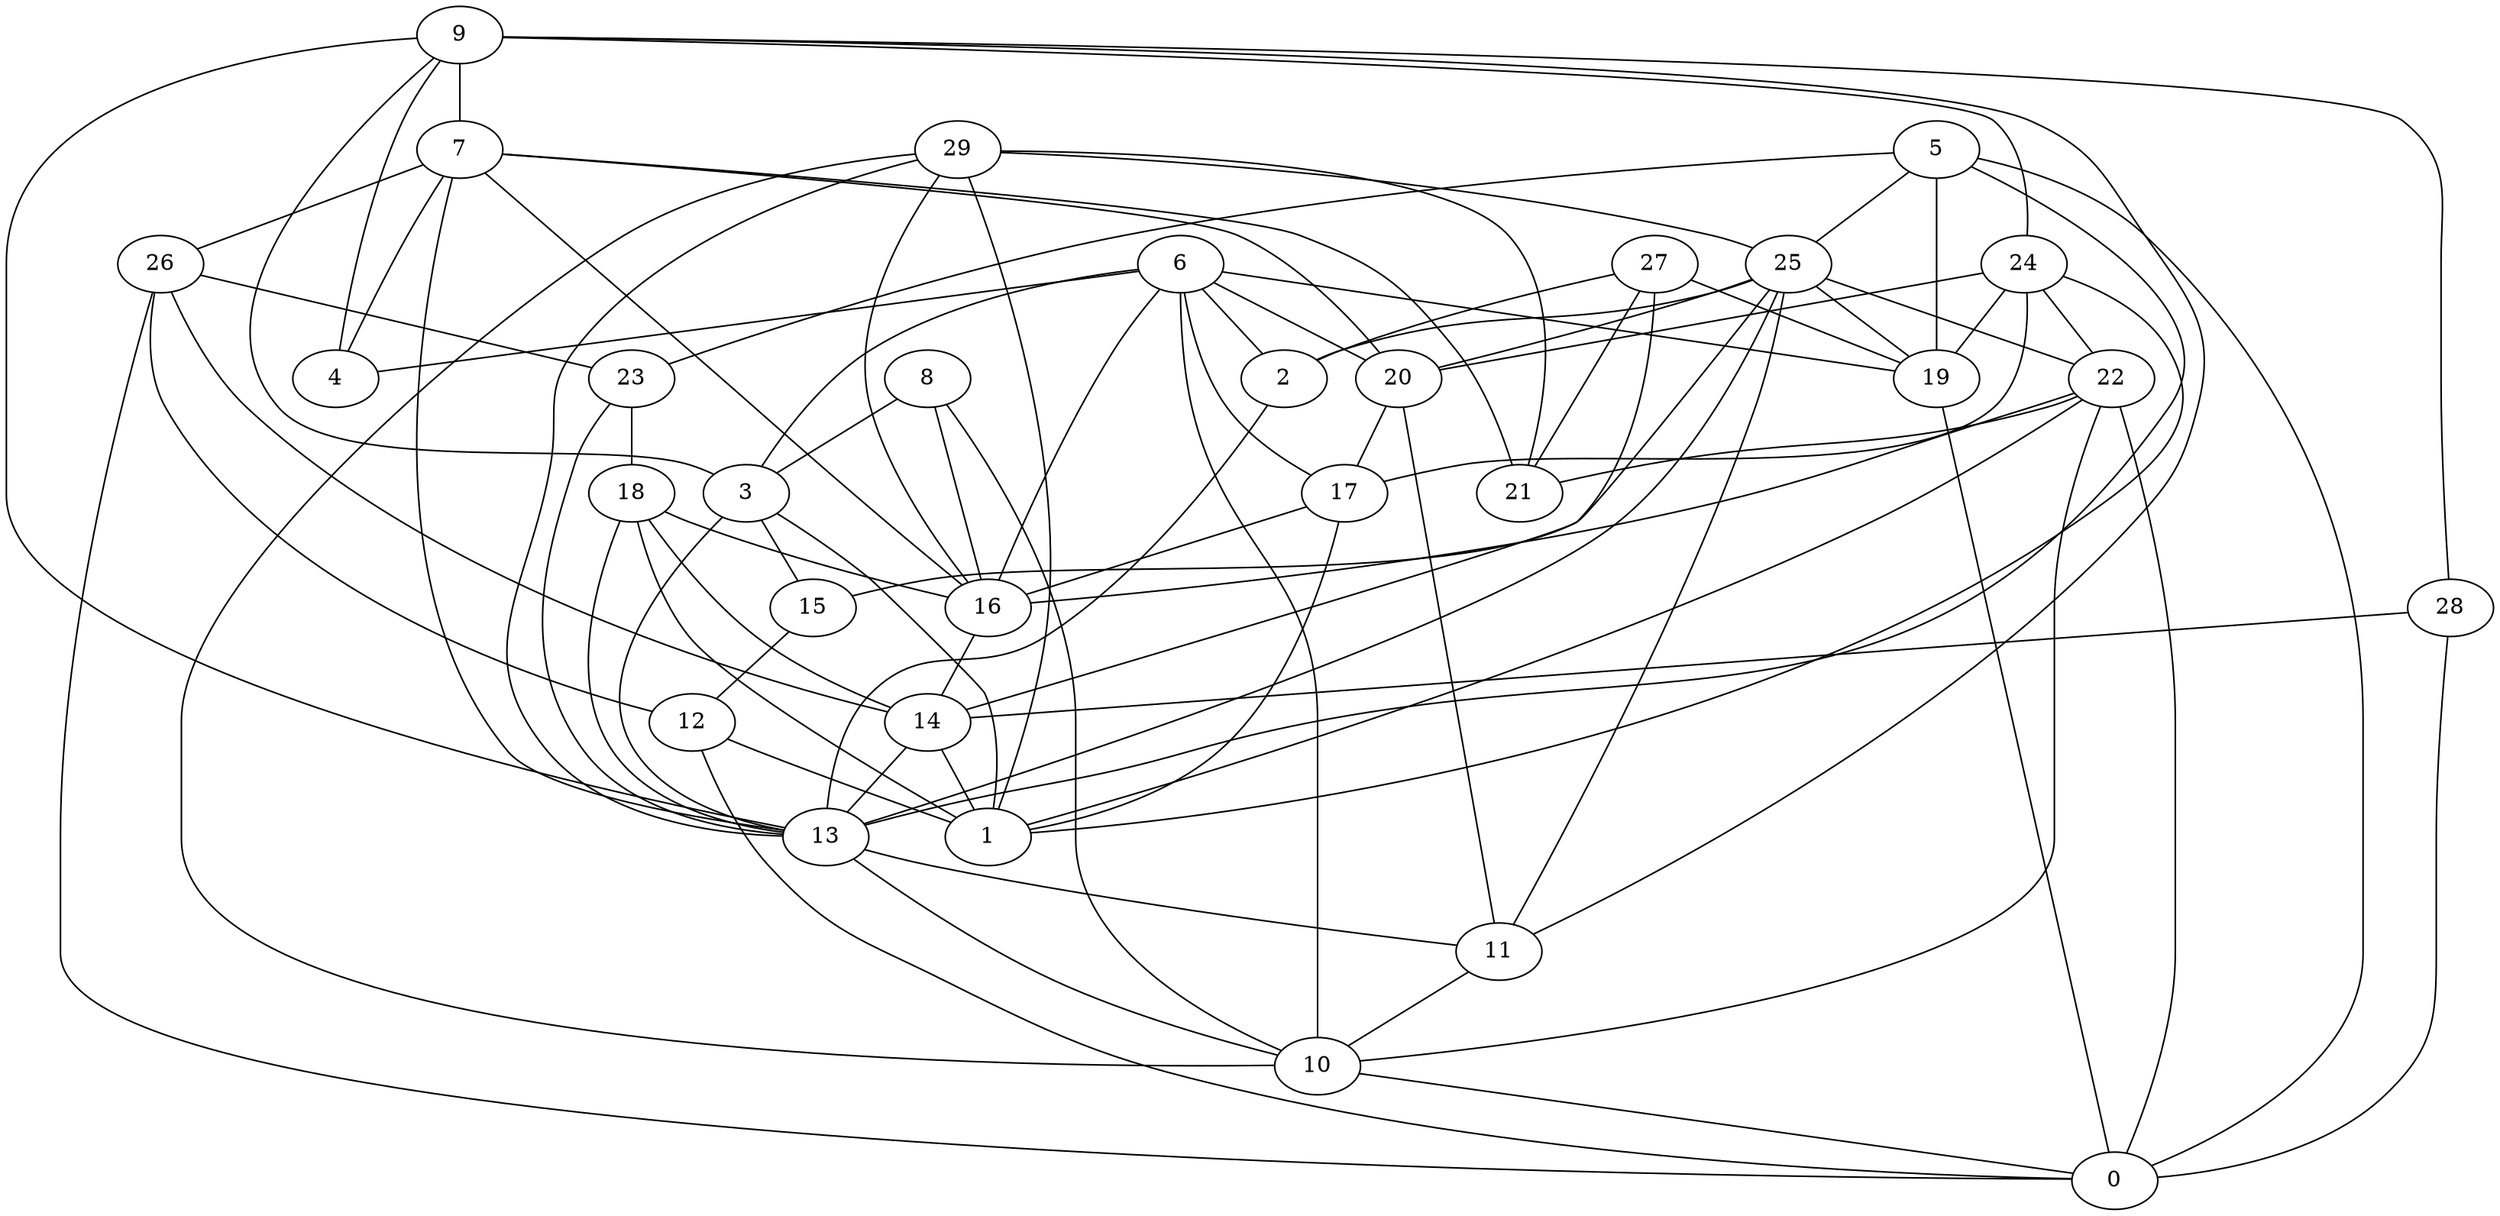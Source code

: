 digraph GG_graph {

subgraph G_graph {
edge [color = black]
"11" -> "10" [dir = none]
"18" -> "16" [dir = none]
"18" -> "14" [dir = none]
"18" -> "1" [dir = none]
"18" -> "13" [dir = none]
"24" -> "22" [dir = none]
"24" -> "17" [dir = none]
"24" -> "1" [dir = none]
"24" -> "19" [dir = none]
"24" -> "20" [dir = none]
"12" -> "1" [dir = none]
"12" -> "0" [dir = none]
"9" -> "28" [dir = none]
"9" -> "4" [dir = none]
"9" -> "3" [dir = none]
"9" -> "13" [dir = none]
"9" -> "7" [dir = none]
"9" -> "11" [dir = none]
"9" -> "24" [dir = none]
"22" -> "21" [dir = none]
"22" -> "16" [dir = none]
"22" -> "10" [dir = none]
"22" -> "0" [dir = none]
"22" -> "1" [dir = none]
"15" -> "12" [dir = none]
"29" -> "16" [dir = none]
"29" -> "21" [dir = none]
"29" -> "10" [dir = none]
"29" -> "25" [dir = none]
"29" -> "1" [dir = none]
"29" -> "13" [dir = none]
"13" -> "11" [dir = none]
"13" -> "10" [dir = none]
"17" -> "16" [dir = none]
"17" -> "1" [dir = none]
"28" -> "0" [dir = none]
"28" -> "14" [dir = none]
"16" -> "14" [dir = none]
"23" -> "18" [dir = none]
"23" -> "13" [dir = none]
"20" -> "11" [dir = none]
"20" -> "17" [dir = none]
"7" -> "26" [dir = none]
"7" -> "20" [dir = none]
"7" -> "4" [dir = none]
"7" -> "16" [dir = none]
"7" -> "21" [dir = none]
"7" -> "13" [dir = none]
"10" -> "0" [dir = none]
"27" -> "2" [dir = none]
"27" -> "19" [dir = none]
"27" -> "14" [dir = none]
"27" -> "21" [dir = none]
"14" -> "13" [dir = none]
"14" -> "1" [dir = none]
"26" -> "23" [dir = none]
"26" -> "12" [dir = none]
"26" -> "0" [dir = none]
"26" -> "14" [dir = none]
"19" -> "0" [dir = none]
"3" -> "15" [dir = none]
"3" -> "13" [dir = none]
"3" -> "1" [dir = none]
"6" -> "20" [dir = none]
"6" -> "16" [dir = none]
"6" -> "2" [dir = none]
"6" -> "19" [dir = none]
"6" -> "10" [dir = none]
"6" -> "3" [dir = none]
"6" -> "17" [dir = none]
"6" -> "4" [dir = none]
"8" -> "10" [dir = none]
"8" -> "3" [dir = none]
"8" -> "16" [dir = none]
"25" -> "20" [dir = none]
"25" -> "15" [dir = none]
"25" -> "22" [dir = none]
"25" -> "13" [dir = none]
"25" -> "19" [dir = none]
"25" -> "2" [dir = none]
"25" -> "11" [dir = none]
"2" -> "13" [dir = none]
"5" -> "0" [dir = none]
"5" -> "13" [dir = none]
"5" -> "25" [dir = none]
"5" -> "23" [dir = none]
"5" -> "19" [dir = none]
}

}
